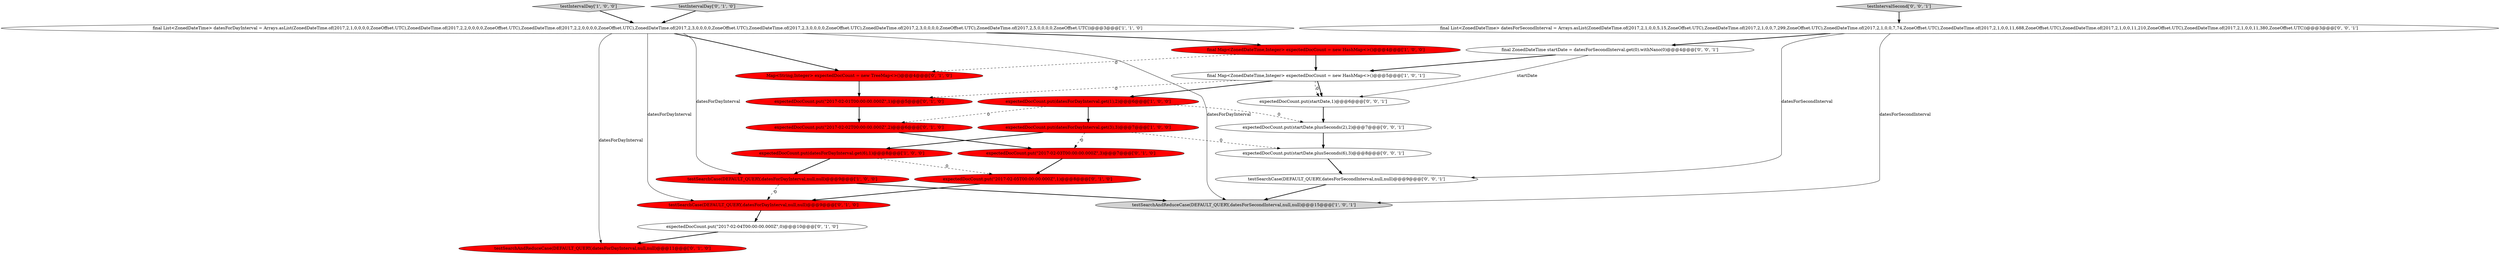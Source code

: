 digraph {
13 [style = filled, label = "testSearchAndReduceCase(DEFAULT_QUERY,datesForDayInterval,null,null)@@@11@@@['0', '1', '0']", fillcolor = red, shape = ellipse image = "AAA1AAABBB2BBB"];
7 [style = filled, label = "expectedDocCount.put(datesForDayInterval.get(6),1)@@@8@@@['1', '0', '0']", fillcolor = red, shape = ellipse image = "AAA1AAABBB1BBB"];
17 [style = filled, label = "expectedDocCount.put(\"2017-02-05T00:00:00.000Z\",1)@@@8@@@['0', '1', '0']", fillcolor = red, shape = ellipse image = "AAA1AAABBB2BBB"];
9 [style = filled, label = "testIntervalDay['0', '1', '0']", fillcolor = lightgray, shape = diamond image = "AAA0AAABBB2BBB"];
20 [style = filled, label = "expectedDocCount.put(startDate.plusSeconds(6),3)@@@8@@@['0', '0', '1']", fillcolor = white, shape = ellipse image = "AAA0AAABBB3BBB"];
2 [style = filled, label = "final List<ZonedDateTime> datesForDayInterval = Arrays.asList(ZonedDateTime.of(2017,2,1,0,0,0,0,ZoneOffset.UTC),ZonedDateTime.of(2017,2,2,0,0,0,0,ZoneOffset.UTC),ZonedDateTime.of(2017,2,2,0,0,0,0,ZoneOffset.UTC),ZonedDateTime.of(2017,2,3,0,0,0,0,ZoneOffset.UTC),ZonedDateTime.of(2017,2,3,0,0,0,0,ZoneOffset.UTC),ZonedDateTime.of(2017,2,3,0,0,0,0,ZoneOffset.UTC),ZonedDateTime.of(2017,2,5,0,0,0,0,ZoneOffset.UTC))@@@3@@@['1', '1', '0']", fillcolor = white, shape = ellipse image = "AAA0AAABBB1BBB"];
0 [style = filled, label = "final Map<ZonedDateTime,Integer> expectedDocCount = new HashMap<>()@@@4@@@['1', '0', '0']", fillcolor = red, shape = ellipse image = "AAA1AAABBB1BBB"];
8 [style = filled, label = "testSearchCase(DEFAULT_QUERY,datesForDayInterval,null,null)@@@9@@@['1', '0', '0']", fillcolor = red, shape = ellipse image = "AAA1AAABBB1BBB"];
12 [style = filled, label = "expectedDocCount.put(\"2017-02-03T00:00:00.000Z\",3)@@@7@@@['0', '1', '0']", fillcolor = red, shape = ellipse image = "AAA1AAABBB2BBB"];
1 [style = filled, label = "testSearchAndReduceCase(DEFAULT_QUERY,datesForSecondInterval,null,null)@@@15@@@['1', '0', '1']", fillcolor = lightgray, shape = ellipse image = "AAA0AAABBB1BBB"];
14 [style = filled, label = "expectedDocCount.put(\"2017-02-04T00:00:00.000Z\",0)@@@10@@@['0', '1', '0']", fillcolor = white, shape = ellipse image = "AAA0AAABBB2BBB"];
16 [style = filled, label = "Map<String,Integer> expectedDocCount = new TreeMap<>()@@@4@@@['0', '1', '0']", fillcolor = red, shape = ellipse image = "AAA1AAABBB2BBB"];
6 [style = filled, label = "final Map<ZonedDateTime,Integer> expectedDocCount = new HashMap<>()@@@5@@@['1', '0', '1']", fillcolor = white, shape = ellipse image = "AAA0AAABBB1BBB"];
22 [style = filled, label = "expectedDocCount.put(startDate.plusSeconds(2),2)@@@7@@@['0', '0', '1']", fillcolor = white, shape = ellipse image = "AAA0AAABBB3BBB"];
5 [style = filled, label = "expectedDocCount.put(datesForDayInterval.get(1),2)@@@6@@@['1', '0', '0']", fillcolor = red, shape = ellipse image = "AAA1AAABBB1BBB"];
21 [style = filled, label = "expectedDocCount.put(startDate,1)@@@6@@@['0', '0', '1']", fillcolor = white, shape = ellipse image = "AAA0AAABBB3BBB"];
19 [style = filled, label = "final ZonedDateTime startDate = datesForSecondInterval.get(0).withNano(0)@@@4@@@['0', '0', '1']", fillcolor = white, shape = ellipse image = "AAA0AAABBB3BBB"];
4 [style = filled, label = "testIntervalDay['1', '0', '0']", fillcolor = lightgray, shape = diamond image = "AAA0AAABBB1BBB"];
24 [style = filled, label = "testSearchCase(DEFAULT_QUERY,datesForSecondInterval,null,null)@@@9@@@['0', '0', '1']", fillcolor = white, shape = ellipse image = "AAA0AAABBB3BBB"];
23 [style = filled, label = "final List<ZonedDateTime> datesForSecondInterval = Arrays.asList(ZonedDateTime.of(2017,2,1,0,0,5,15,ZoneOffset.UTC),ZonedDateTime.of(2017,2,1,0,0,7,299,ZoneOffset.UTC),ZonedDateTime.of(2017,2,1,0,0,7,74,ZoneOffset.UTC),ZonedDateTime.of(2017,2,1,0,0,11,688,ZoneOffset.UTC),ZonedDateTime.of(2017,2,1,0,0,11,210,ZoneOffset.UTC),ZonedDateTime.of(2017,2,1,0,0,11,380,ZoneOffset.UTC))@@@3@@@['0', '0', '1']", fillcolor = white, shape = ellipse image = "AAA0AAABBB3BBB"];
11 [style = filled, label = "expectedDocCount.put(\"2017-02-01T00:00:00.000Z\",1)@@@5@@@['0', '1', '0']", fillcolor = red, shape = ellipse image = "AAA1AAABBB2BBB"];
18 [style = filled, label = "testIntervalSecond['0', '0', '1']", fillcolor = lightgray, shape = diamond image = "AAA0AAABBB3BBB"];
3 [style = filled, label = "expectedDocCount.put(datesForDayInterval.get(3),3)@@@7@@@['1', '0', '0']", fillcolor = red, shape = ellipse image = "AAA1AAABBB1BBB"];
15 [style = filled, label = "testSearchCase(DEFAULT_QUERY,datesForDayInterval,null,null)@@@9@@@['0', '1', '0']", fillcolor = red, shape = ellipse image = "AAA1AAABBB2BBB"];
10 [style = filled, label = "expectedDocCount.put(\"2017-02-02T00:00:00.000Z\",2)@@@6@@@['0', '1', '0']", fillcolor = red, shape = ellipse image = "AAA1AAABBB2BBB"];
5->3 [style = bold, label=""];
6->21 [style = dashed, label="0"];
23->1 [style = solid, label="datesForSecondInterval"];
16->11 [style = bold, label=""];
18->23 [style = bold, label=""];
15->14 [style = bold, label=""];
0->6 [style = bold, label=""];
9->2 [style = bold, label=""];
7->17 [style = dashed, label="0"];
6->21 [style = bold, label=""];
8->15 [style = dashed, label="0"];
12->17 [style = bold, label=""];
0->16 [style = dashed, label="0"];
6->11 [style = dashed, label="0"];
2->8 [style = solid, label="datesForDayInterval"];
2->15 [style = solid, label="datesForDayInterval"];
4->2 [style = bold, label=""];
7->8 [style = bold, label=""];
19->6 [style = bold, label=""];
19->21 [style = solid, label="startDate"];
23->24 [style = solid, label="datesForSecondInterval"];
8->1 [style = bold, label=""];
6->5 [style = bold, label=""];
2->0 [style = bold, label=""];
3->12 [style = dashed, label="0"];
22->20 [style = bold, label=""];
3->7 [style = bold, label=""];
2->13 [style = solid, label="datesForDayInterval"];
21->22 [style = bold, label=""];
11->10 [style = bold, label=""];
10->12 [style = bold, label=""];
5->10 [style = dashed, label="0"];
23->19 [style = bold, label=""];
3->20 [style = dashed, label="0"];
17->15 [style = bold, label=""];
5->22 [style = dashed, label="0"];
14->13 [style = bold, label=""];
24->1 [style = bold, label=""];
20->24 [style = bold, label=""];
2->1 [style = solid, label="datesForDayInterval"];
2->16 [style = bold, label=""];
}
